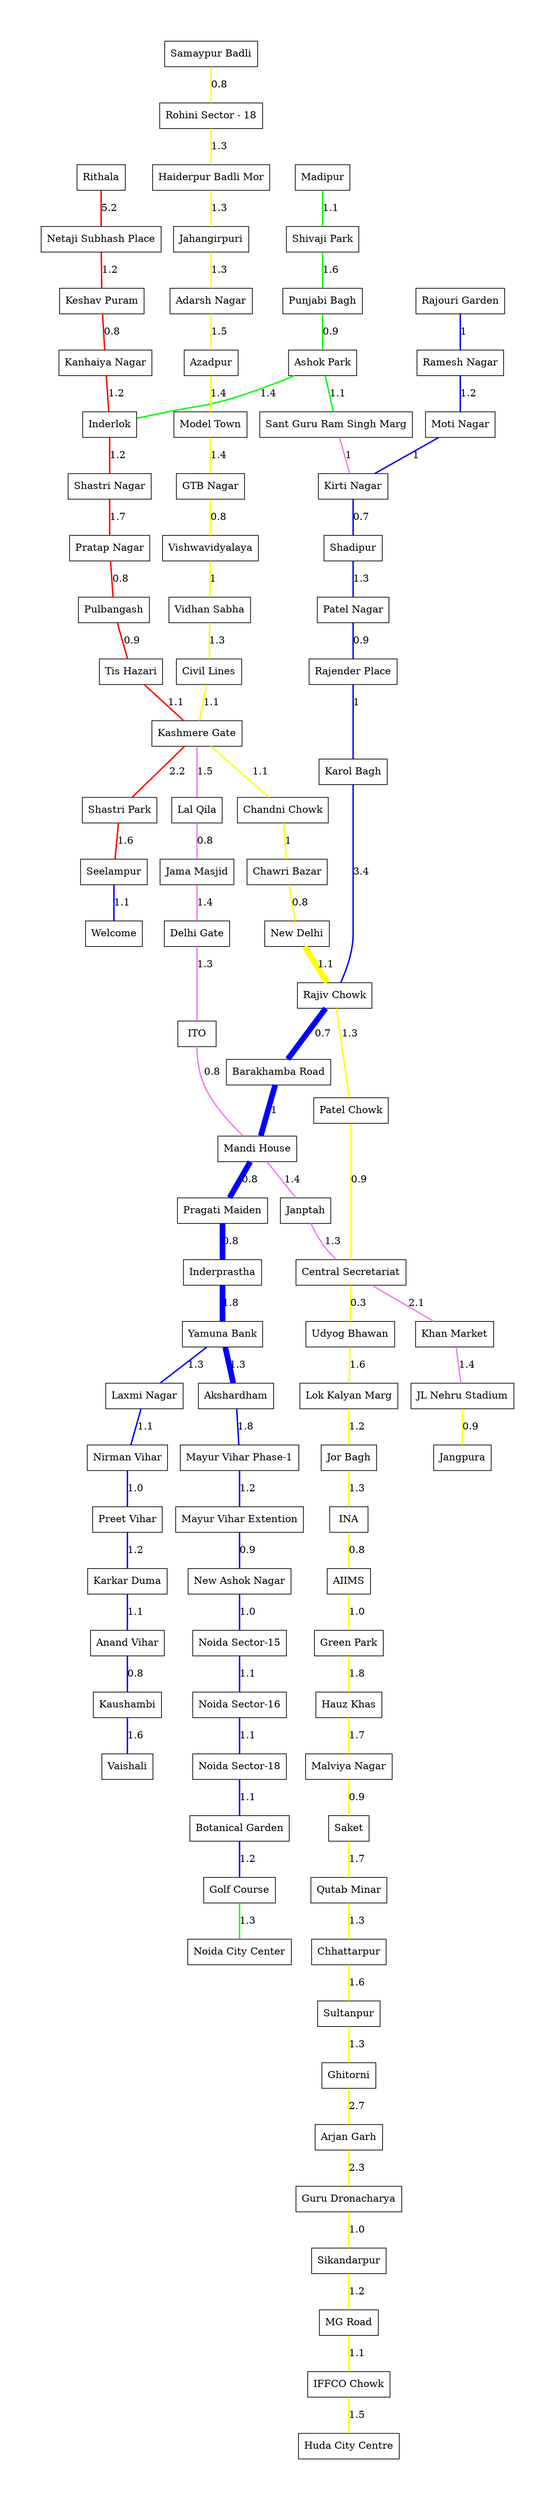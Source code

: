 graph G {
node [shape=rect,dpi=600] margin=0.75

//red
// Current color: red
"Rithala" -- "Netaji Subhash Place" [label="5.2",color=red,penwidth="2"];
// Current color: red
"Netaji Subhash Place" -- "Keshav Puram" [label="1.2",color=red,penwidth="2"];
// Current color: red
"Keshav Puram" -- "Kanhaiya Nagar" [label="0.8",color=red,penwidth="2"];
// Current color: red
"Kanhaiya Nagar" -- "Inderlok" [label="1.2",color=red,penwidth="2"];
// Current color: red
"Inderlok" -- "Shastri Nagar" [label="1.2",color=red,penwidth="2"];
// Current color: red
"Shastri Nagar" -- "Pratap Nagar" [label="1.7",color=red,penwidth="2"];
// Current color: red
"Pratap Nagar" -- "Pulbangash" [label="0.8",color=red,penwidth="2"];
// Current color: red
"Pulbangash" -- "Tis Hazari" [label="0.9",color=red,penwidth="2"];
// Current color: red
"Tis Hazari" -- "Kashmere Gate" [label="1.1",color=red,penwidth="2"];
// Current color: red
"Kashmere Gate" -- "Shastri Park" [label="2.2",color=red,penwidth="2"];
// Current color: red
"Shastri Park" -- "Seelampur" [label="1.6",color=red,penwidth="2"];
// Current color: blue
"Seelampur" -- "Welcome" [label="1.1",color=blue,penwidth="2"];
// Current color: blue
"Rajouri Garden" -- "Ramesh Nagar" [label="1",color=blue,penwidth="2"];
// Current color: blue
"Ramesh Nagar" -- "Moti Nagar" [label="1.2",color=blue,penwidth="2"];
// Current color: blue
"Moti Nagar" -- "Kirti Nagar" [label="1",color=blue,penwidth="2"];
// Current color: blue
"Kirti Nagar" -- "Shadipur" [label="0.7",color=blue,penwidth="2"];
// Current color: blue
"Shadipur" -- "Patel Nagar" [label="1.3",color=blue,penwidth="2"];
// Current color: blue
"Patel Nagar" -- "Rajender Place" [label="0.9",color=blue,penwidth="2"];
// Current color: blue
"Rajender Place" -- "Karol Bagh" [label="1",color=blue,penwidth="2"];
// Current color: blue
"Karol Bagh" -- "Rajiv Chowk" [label="3.4",color=blue,penwidth="2"];
// Current color: blue
"Rajiv Chowk" -- "Barakhamba Road" [label="0.7",color=blue,penwidth="8"];
// Current color: blue
"Barakhamba Road" -- "Mandi House" [label="1",color=blue,penwidth="8"];
// Current color: blue
"Mandi House" -- "Pragati Maiden" [label="0.8",color=blue,penwidth="8"];
// Current color: blue
"Pragati Maiden" -- "Inderprastha" [label="0.8",color=blue,penwidth="8"];
// Current color: blue
"Inderprastha" -- "Yamuna Bank" [label="1.8",color=blue,penwidth="8"];
// Current color: blue
"Yamuna Bank" -- "Laxmi Nagar" [label="1.3",color=blue,penwidth="2"];
// Current color: blue
"Laxmi Nagar" -- "Nirman Vihar" [label="1.1",color=blue,penwidth="2"];
// Current color: blue
"Nirman Vihar" -- "Preet Vihar" [label="1.0",color=blue,penwidth="2"];
// Current color: blue
"Preet Vihar" -- "Karkar Duma" [label="1.2",color=blue,penwidth="2"];
// Current color: blue
"Karkar Duma" -- "Anand Vihar" [label="1.1",color=blue,penwidth="2"];
// Current color: blue
"Anand Vihar" -- "Kaushambi" [label="0.8",color=blue,penwidth="2"];
// Current color: blue
"Kaushambi" -- "Vaishali" [label="1.6",color=blue,penwidth="2"];
// Current color: blue
"Yamuna Bank" -- "Akshardham" [label="1.3",color=blue,penwidth="8"];
// Current color: blue
"Akshardham" -- "Mayur Vihar Phase-1" [label="1.8",color=blue,penwidth="2"];
// Current color: blue
"Mayur Vihar Phase-1" -- "Mayur Vihar Extention" [label="1.2",color=blue,penwidth="2"];
// Current color: blue
"Mayur Vihar Extention" -- "New Ashok Nagar" [label="0.9",color=blue,penwidth="2"];
// Current color: blue
"New Ashok Nagar" -- "Noida Sector-15" [label="1.0",color=blue,penwidth="2"];
// Current color: blue
"Noida Sector-15" -- "Noida Sector-16" [label="1.1",color=blue,penwidth="2"];
// Current color: blue
"Noida Sector-16" -- "Noida Sector-18" [label="1.1",color=blue,penwidth="2"];
// Current color: blue
"Noida Sector-18" -- "Botanical Garden" [label="1.1",color=blue,penwidth="2"];
// Current color: blue
"Botanical Garden" -- "Golf Course" [label="1.2",color=blue,penwidth="2"];
// Current color: green
"Golf Course" -- "Noida City Center" [label="1.3",color=green,penwidth="2"];
// Current color: green
"Madipur" -- "Shivaji Park" [label="1.1",color=green,penwidth="2"];
// Current color: green
"Shivaji Park" -- "Punjabi Bagh" [label="1.6",color=green,penwidth="2"];
// Current color: green
"Punjabi Bagh" -- "Ashok Park" [label="0.9",color=green,penwidth="2"];
// Current color: green
"Ashok Park" -- "Inderlok" [label="1.4",color=green,penwidth="2"];
// Current color: green
"Ashok Park" -- "Sant Guru Ram Singh Marg" [label="1.1",color=green,penwidth="2"];
// Current color: violet
"Sant Guru Ram Singh Marg" -- "Kirti Nagar" [label="1",color=violet,penwidth="2"];
// Current color: violet
"Kashmere Gate" -- "Lal Qila" [label="1.5",color=violet,penwidth="2"];
// Current color: violet
"Lal Qila" -- "Jama Masjid" [label="0.8",color=violet,penwidth="2"];
// Current color: violet
"Jama Masjid" -- "Delhi Gate" [label="1.4",color=violet,penwidth="2"];
// Current color: violet
"Delhi Gate" -- "ITO" [label="1.3",color=violet,penwidth="2"];
// Current color: violet
"ITO" -- "Mandi House" [label="0.8",color=violet,penwidth="2"];
// Current color: violet
"Mandi House" -- "Janptah" [label="1.4",color=violet,penwidth="2"];
// Current color: violet
"Janptah" -- "Central Secretariat" [label="1.3",color=violet,penwidth="2"];
// Current color: violet
"Central Secretariat" -- "Khan Market" [label="2.1",color=violet,penwidth="2"];
// Current color: violet
"Khan Market" -- "JL Nehru Stadium" [label="1.4",color=violet,penwidth="2"];
// Current color: yellow
"JL Nehru Stadium" -- "Jangpura" [label="0.9",color=yellow,penwidth="2"];
// Current color: yellow
"Vishwavidyalaya" -- "Vidhan Sabha" [label="1",color=yellow,penwidth="2"];
// Current color: yellow
"Vidhan Sabha" -- "Civil Lines" [label="1.3",color=yellow,penwidth="2"];
// Current color: yellow
"Civil Lines" -- "Kashmere Gate" [label="1.1",color=yellow,penwidth="2"];
// Current color: yellow
"Kashmere Gate" -- "Chandni Chowk" [label="1.1",color=yellow,penwidth="2"];
// Current color: yellow
"Chandni Chowk" -- "Chawri Bazar" [label="1",color=yellow,penwidth="2"];
// Current color: yellow
"Chawri Bazar" -- "New Delhi" [label="0.8",color=yellow,penwidth="2"];
// Current color: yellow
"New Delhi" -- "Rajiv Chowk" [label="1.1",color=yellow,penwidth="8"];
// Current color: yellow
"Rajiv Chowk" -- "Patel Chowk" [label="1.3",color=yellow,penwidth="2"];
// Current color: yellow
"Patel Chowk" -- "Central Secretariat" [label="0.9",color=yellow,penwidth="2"];
// Current color: yellow
"Central Secretariat" -- "Udyog Bhawan" [label="0.3",color=yellow,penwidth="2"];
// Current color: yellow
"Udyog Bhawan" -- "Lok Kalyan Marg" [label="1.6",color=yellow,penwidth="2"];
// Current color: yellow
"Lok Kalyan Marg" -- "Jor Bagh" [label="1.2",color=yellow,penwidth="2"];
// Current color: yellow
"Samaypur Badli" -- "Rohini Sector - 18" [label="0.8",color=yellow,penwidth="2"];
// Current color: yellow
"Rohini Sector - 18" -- "Haiderpur Badli Mor" [label="1.3",color=yellow,penwidth="2"];
// Current color: yellow
"Haiderpur Badli Mor" -- "Jahangirpuri" [label="1.3",color=yellow,penwidth="2"];
// Current color: yellow
"Jahangirpuri" -- "Adarsh Nagar" [label="1.3",color=yellow,penwidth="2"];
// Current color: yellow
"Adarsh Nagar" -- "Azadpur" [label="1.5",color=yellow,penwidth="2"];
// Current color: yellow
"Azadpur" -- "Model Town" [label="1.4",color=yellow,penwidth="2"];
// Current color: yellow
"Model Town" -- "GTB Nagar" [label="1.4",color=yellow,penwidth="2"];
// Current color: yellow
"GTB Nagar" -- "Vishwavidyalaya" [label="0.8",color=yellow,penwidth="2"];
// Current color: yellow
"Jor Bagh" -- "INA" [label="1.3",color=yellow,penwidth="2"];
// Current color: yellow
"INA" -- "AIIMS" [label="0.8",color=yellow,penwidth="2"];
// Current color: yellow
"AIIMS" -- "Green Park" [label="1.0",color=yellow,penwidth="2"];
// Current color: yellow
"Green Park" -- "Hauz Khas" [label="1.8",color=yellow,penwidth="2"];
// Current color: yellow
"Hauz Khas" -- "Malviya Nagar" [label="1.7",color=yellow,penwidth="2"];
// Current color: yellow
"Malviya Nagar" -- "Saket" [label="0.9",color=yellow,penwidth="2"];
// Current color: yellow
"Saket" -- "Qutab Minar" [label="1.7",color=yellow,penwidth="2"];
// Current color: yellow
"Qutab Minar" -- "Chhattarpur" [label="1.3",color=yellow,penwidth="2"];
// Current color: yellow
"Chhattarpur" -- "Sultanpur" [label="1.6",color=yellow,penwidth="2"];
// Current color: yellow
"Sultanpur" -- "Ghitorni" [label="1.3",color=yellow,penwidth="2"];
// Current color: yellow
"Ghitorni" -- "Arjan Garh" [label="2.7",color=yellow,penwidth="2"];
// Current color: yellow
"Arjan Garh" -- "Guru Dronacharya" [label="2.3",color=yellow,penwidth="2"];
// Current color: yellow
"Guru Dronacharya" -- "Sikandarpur" [label="1.0",color=yellow,penwidth="2"];
// Current color: yellow
"Sikandarpur" -- "MG Road" [label="1.2",color=yellow,penwidth="2"];
// Current color: yellow
"MG Road" -- "IFFCO Chowk" [label="1.1",color=yellow,penwidth="2"];
// Current color: yellow
"IFFCO Chowk" -- "Huda City Centre" [label="1.5",color=yellow,penwidth="2"];
}